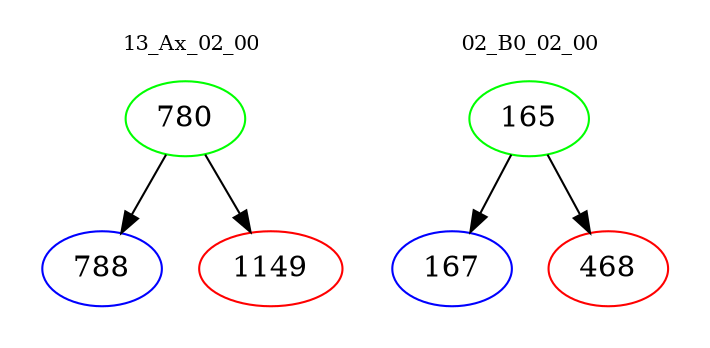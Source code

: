 digraph{
subgraph cluster_0 {
color = white
label = "13_Ax_02_00";
fontsize=10;
T0_780 [label="780", color="green"]
T0_780 -> T0_788 [color="black"]
T0_788 [label="788", color="blue"]
T0_780 -> T0_1149 [color="black"]
T0_1149 [label="1149", color="red"]
}
subgraph cluster_1 {
color = white
label = "02_B0_02_00";
fontsize=10;
T1_165 [label="165", color="green"]
T1_165 -> T1_167 [color="black"]
T1_167 [label="167", color="blue"]
T1_165 -> T1_468 [color="black"]
T1_468 [label="468", color="red"]
}
}
